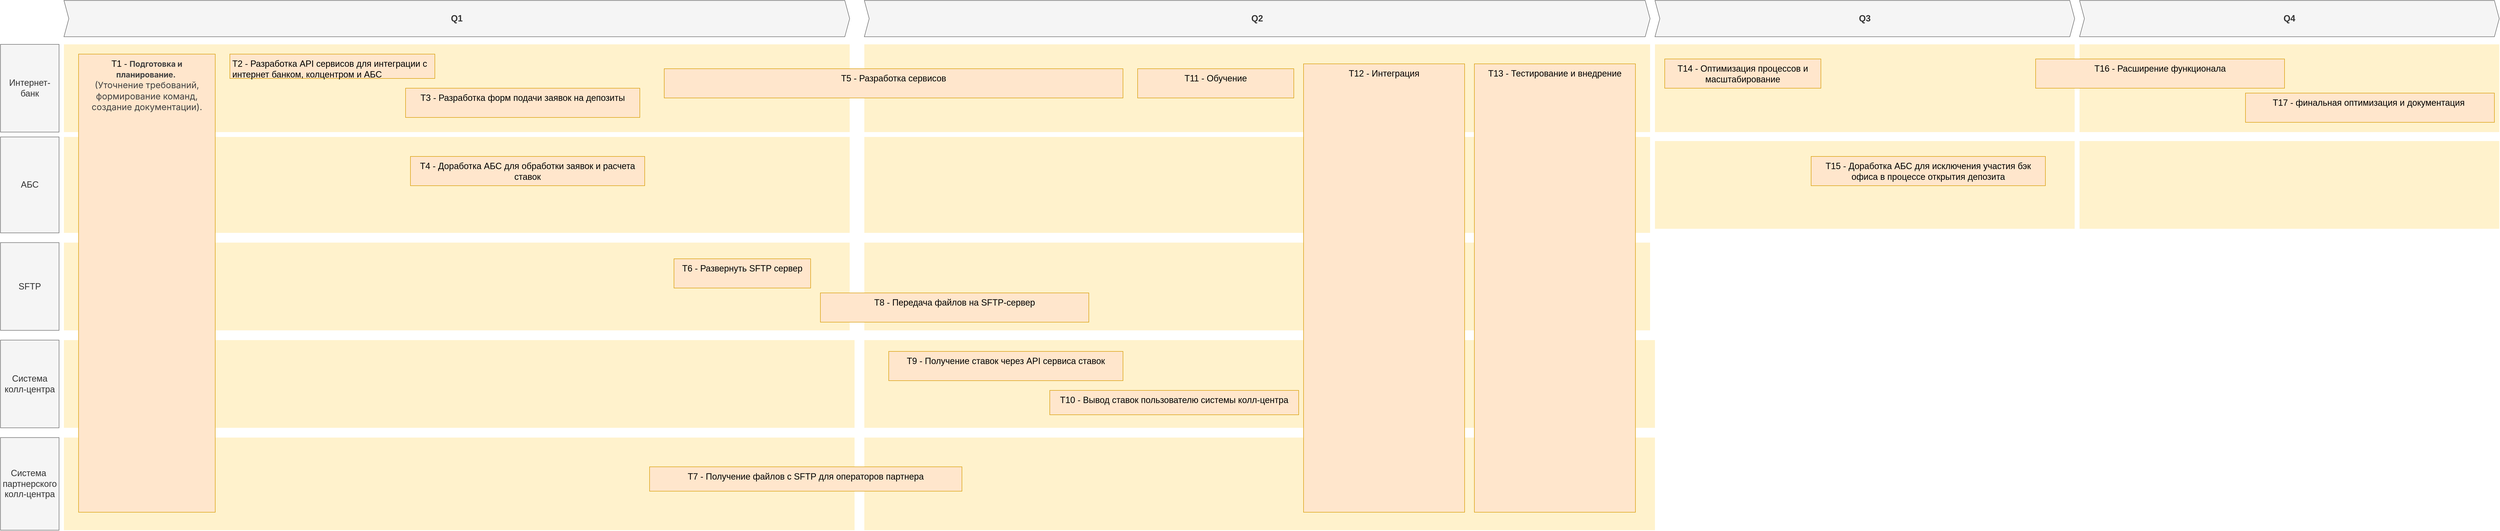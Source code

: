 <mxfile version="26.0.3">
  <diagram id="1zcTAVt1k4KSup7FvAfL" name="Roadmap">
    <mxGraphModel dx="7180" dy="5195" grid="1" gridSize="10" guides="1" tooltips="1" connect="1" arrows="1" fold="1" page="1" pageScale="1" pageWidth="3300" pageHeight="2339" math="0" shadow="0">
      <root>
        <mxCell id="3D7FDG2aXA9G618_Kong-0" />
        <mxCell id="3D7FDG2aXA9G618_Kong-1" parent="3D7FDG2aXA9G618_Kong-0" />
        <mxCell id="wGroBH12Sy7-OgBsN0fJ-2" value="" style="shape=rect;fillColor=#fff2cc;strokeColor=none;fontSize=24;html=1;whiteSpace=wrap;align=left;verticalAlign=top;spacing=5;rounded=0;" parent="3D7FDG2aXA9G618_Kong-1" vertex="1">
          <mxGeometry x="-2500" y="-930" width="1610" height="180" as="geometry" />
        </mxCell>
        <mxCell id="wGroBH12Sy7-OgBsN0fJ-8" value="Интернет-банк" style="rounded=0;whiteSpace=wrap;html=1;fillColor=#f5f5f5;fontColor=#333333;strokeColor=#666666;fontSize=18;" parent="3D7FDG2aXA9G618_Kong-1" vertex="1">
          <mxGeometry x="-2630" y="-930" width="120" height="180" as="geometry" />
        </mxCell>
        <mxCell id="wGroBH12Sy7-OgBsN0fJ-9" value="Q1" style="shape=step;perimeter=stepPerimeter;whiteSpace=wrap;html=1;fixedSize=1;size=10;fillColor=#f5f5f5;strokeColor=#666666;fontSize=18;fontStyle=1;align=center;rounded=0;fontColor=#333333;" parent="3D7FDG2aXA9G618_Kong-1" vertex="1">
          <mxGeometry x="-2500" y="-1020" width="1610" height="74.4" as="geometry" />
        </mxCell>
        <mxCell id="wGroBH12Sy7-OgBsN0fJ-11" value="T3 - Разработка форм подачи заявок на депозиты" style="shape=rect;fillColor=#ffe6cc;strokeColor=#d79b00;fontSize=18;html=1;whiteSpace=wrap;align=center;verticalAlign=top;spacing=5;rounded=0;" parent="3D7FDG2aXA9G618_Kong-1" vertex="1">
          <mxGeometry x="-1800" y="-840" width="480" height="60" as="geometry" />
        </mxCell>
        <mxCell id="RmfKHbBU0qF9HgmxF-cR-0" value="" style="shape=rect;fillColor=#fff2cc;strokeColor=none;fontSize=24;html=1;whiteSpace=wrap;align=left;verticalAlign=top;spacing=5;rounded=0;" vertex="1" parent="3D7FDG2aXA9G618_Kong-1">
          <mxGeometry x="-2500" y="-123.2" width="1620" height="190" as="geometry" />
        </mxCell>
        <mxCell id="RmfKHbBU0qF9HgmxF-cR-1" value="" style="shape=rect;fillColor=#fff2cc;strokeColor=none;fontSize=24;html=1;whiteSpace=wrap;align=left;verticalAlign=top;spacing=5;rounded=0;" vertex="1" parent="3D7FDG2aXA9G618_Kong-1">
          <mxGeometry x="-2500" y="-323.2" width="1620" height="180" as="geometry" />
        </mxCell>
        <mxCell id="RmfKHbBU0qF9HgmxF-cR-2" value="" style="shape=rect;fillColor=#fff2cc;strokeColor=none;fontSize=24;html=1;whiteSpace=wrap;align=left;verticalAlign=top;spacing=5;rounded=0;" vertex="1" parent="3D7FDG2aXA9G618_Kong-1">
          <mxGeometry x="-2500" y="-523.2" width="1610" height="180" as="geometry" />
        </mxCell>
        <mxCell id="RmfKHbBU0qF9HgmxF-cR-3" value="" style="shape=rect;fillColor=#fff2cc;strokeColor=none;fontSize=24;html=1;whiteSpace=wrap;align=left;verticalAlign=top;spacing=5;rounded=0;" vertex="1" parent="3D7FDG2aXA9G618_Kong-1">
          <mxGeometry x="-2500" y="-740" width="1610" height="196.8" as="geometry" />
        </mxCell>
        <mxCell id="RmfKHbBU0qF9HgmxF-cR-6" value="АБС" style="rounded=0;whiteSpace=wrap;html=1;fillColor=#f5f5f5;fontColor=#333333;strokeColor=#666666;fontSize=18;" vertex="1" parent="3D7FDG2aXA9G618_Kong-1">
          <mxGeometry x="-2630" y="-740" width="120" height="196.8" as="geometry" />
        </mxCell>
        <mxCell id="RmfKHbBU0qF9HgmxF-cR-7" value="SFTP" style="rounded=0;whiteSpace=wrap;html=1;fillColor=#f5f5f5;fontColor=#333333;strokeColor=#666666;fontSize=18;" vertex="1" parent="3D7FDG2aXA9G618_Kong-1">
          <mxGeometry x="-2630" y="-523.2" width="120" height="180" as="geometry" />
        </mxCell>
        <mxCell id="RmfKHbBU0qF9HgmxF-cR-11" value="Система колл-центра" style="rounded=0;whiteSpace=wrap;html=1;fillColor=#f5f5f5;fontColor=#333333;strokeColor=#666666;fontSize=18;" vertex="1" parent="3D7FDG2aXA9G618_Kong-1">
          <mxGeometry x="-2630" y="-323.2" width="120" height="180" as="geometry" />
        </mxCell>
        <mxCell id="RmfKHbBU0qF9HgmxF-cR-12" value="Система&amp;nbsp; партнерского колл-центра" style="rounded=0;whiteSpace=wrap;html=1;fillColor=#f5f5f5;fontColor=#333333;strokeColor=#666666;fontSize=18;" vertex="1" parent="3D7FDG2aXA9G618_Kong-1">
          <mxGeometry x="-2630" y="-123.2" width="120" height="190" as="geometry" />
        </mxCell>
        <mxCell id="YbMKlgM3L1X7xlgsOY97-0" value="" style="shape=rect;fillColor=#fff2cc;strokeColor=none;fontSize=24;html=1;whiteSpace=wrap;align=left;verticalAlign=top;spacing=5;rounded=0;" vertex="1" parent="3D7FDG2aXA9G618_Kong-1">
          <mxGeometry x="-860" y="-930" width="1610" height="180" as="geometry" />
        </mxCell>
        <mxCell id="YbMKlgM3L1X7xlgsOY97-4" value="Q2" style="shape=step;perimeter=stepPerimeter;whiteSpace=wrap;html=1;fixedSize=1;size=10;fillColor=#f5f5f5;strokeColor=#666666;fontSize=18;fontStyle=1;align=center;rounded=0;fontColor=#333333;" vertex="1" parent="3D7FDG2aXA9G618_Kong-1">
          <mxGeometry x="-860" y="-1020" width="1610" height="74.4" as="geometry" />
        </mxCell>
        <mxCell id="YbMKlgM3L1X7xlgsOY97-7" value="" style="shape=rect;fillColor=#fff2cc;strokeColor=none;fontSize=24;html=1;whiteSpace=wrap;align=left;verticalAlign=top;spacing=5;rounded=0;" vertex="1" parent="3D7FDG2aXA9G618_Kong-1">
          <mxGeometry x="-860" y="-123.2" width="1620" height="190" as="geometry" />
        </mxCell>
        <mxCell id="YbMKlgM3L1X7xlgsOY97-8" value="" style="shape=rect;fillColor=#fff2cc;strokeColor=none;fontSize=24;html=1;whiteSpace=wrap;align=left;verticalAlign=top;spacing=5;rounded=0;" vertex="1" parent="3D7FDG2aXA9G618_Kong-1">
          <mxGeometry x="-860" y="-323.2" width="1620" height="180" as="geometry" />
        </mxCell>
        <mxCell id="YbMKlgM3L1X7xlgsOY97-9" value="" style="shape=rect;fillColor=#fff2cc;strokeColor=none;fontSize=24;html=1;whiteSpace=wrap;align=left;verticalAlign=top;spacing=5;rounded=0;" vertex="1" parent="3D7FDG2aXA9G618_Kong-1">
          <mxGeometry x="-860" y="-523.2" width="1610" height="180" as="geometry" />
        </mxCell>
        <mxCell id="YbMKlgM3L1X7xlgsOY97-10" value="" style="shape=rect;fillColor=#fff2cc;strokeColor=none;fontSize=24;html=1;whiteSpace=wrap;align=left;verticalAlign=top;spacing=5;rounded=0;" vertex="1" parent="3D7FDG2aXA9G618_Kong-1">
          <mxGeometry x="-860" y="-740" width="1610" height="196.8" as="geometry" />
        </mxCell>
        <mxCell id="YbMKlgM3L1X7xlgsOY97-12" value="T8 - Передача файлов на SFTP-сервер" style="shape=rect;fillColor=#ffe6cc;strokeColor=#d79b00;fontSize=18;html=1;whiteSpace=wrap;align=center;verticalAlign=top;spacing=5;rounded=0;" vertex="1" parent="3D7FDG2aXA9G618_Kong-1">
          <mxGeometry x="-950" y="-420.0" width="550" height="60" as="geometry" />
        </mxCell>
        <mxCell id="YbMKlgM3L1X7xlgsOY97-13" value="T10 - Вывод ставок пользователю системы колл-центра" style="shape=rect;fillColor=#ffe6cc;strokeColor=#d79b00;fontSize=18;html=1;whiteSpace=wrap;align=center;verticalAlign=top;spacing=5;rounded=0;" vertex="1" parent="3D7FDG2aXA9G618_Kong-1">
          <mxGeometry x="-480" y="-220" width="510" height="50" as="geometry" />
        </mxCell>
        <mxCell id="YbMKlgM3L1X7xlgsOY97-14" value="T9 - Получение ставок через API сервиса ставок" style="shape=rect;fillColor=#ffe6cc;strokeColor=#d79b00;fontSize=18;html=1;whiteSpace=wrap;align=center;verticalAlign=top;spacing=5;rounded=0;" vertex="1" parent="3D7FDG2aXA9G618_Kong-1">
          <mxGeometry x="-810" y="-300" width="480" height="60" as="geometry" />
        </mxCell>
        <mxCell id="YbMKlgM3L1X7xlgsOY97-15" value="T7 - Получение файлов с SFTP для операторов партнера" style="shape=rect;fillColor=#ffe6cc;strokeColor=#d79b00;fontSize=18;html=1;whiteSpace=wrap;align=center;verticalAlign=top;spacing=5;rounded=0;" vertex="1" parent="3D7FDG2aXA9G618_Kong-1">
          <mxGeometry x="-1300" y="-63.2" width="640" height="50" as="geometry" />
        </mxCell>
        <mxCell id="YbMKlgM3L1X7xlgsOY97-16" value="T6 - Развернуть SFTP сервер" style="shape=rect;fillColor=#ffe6cc;strokeColor=#d79b00;fontSize=18;html=1;whiteSpace=wrap;align=center;verticalAlign=top;spacing=5;rounded=0;" vertex="1" parent="3D7FDG2aXA9G618_Kong-1">
          <mxGeometry x="-1250" y="-490" width="280" height="60" as="geometry" />
        </mxCell>
        <mxCell id="wGroBH12Sy7-OgBsN0fJ-15" value="T1 -&lt;font&gt;&amp;nbsp;&lt;strong style=&quot;font-size: 16.002px; color: light-dark(rgb(64, 64, 64), rgb(182, 182, 182)); font-family: Inter, system-ui, -apple-system, BlinkMacSystemFont, &amp;quot;Segoe UI&amp;quot;, Roboto, &amp;quot;Noto Sans&amp;quot;, Ubuntu, Cantarell, &amp;quot;Helvetica Neue&amp;quot;, Oxygen, &amp;quot;Open Sans&amp;quot;, sans-serif; text-align: start; background-color: transparent;&quot;&gt;Подготовка и планирование.&amp;nbsp;&lt;/strong&gt;&lt;br&gt;&lt;span style=&quot;color: rgb(64, 64, 64); font-family: Inter, system-ui, -apple-system, BlinkMacSystemFont, &amp;quot;Segoe UI&amp;quot;, Roboto, &amp;quot;Noto Sans&amp;quot;, Ubuntu, Cantarell, &amp;quot;Helvetica Neue&amp;quot;, Oxygen, &amp;quot;Open Sans&amp;quot;, sans-serif; text-align: start;&quot;&gt;(Уточнение требований, формирование команд, создание документации).&lt;/span&gt;&lt;/font&gt;" style="shape=rect;fillColor=#ffe6cc;strokeColor=#d79b00;fontSize=18;html=1;whiteSpace=wrap;align=center;verticalAlign=top;spacing=5;rounded=0;" parent="3D7FDG2aXA9G618_Kong-1" vertex="1">
          <mxGeometry x="-2470" y="-910" width="280" height="940" as="geometry" />
        </mxCell>
        <mxCell id="YbMKlgM3L1X7xlgsOY97-17" value="T2 - Разработка API сервисов для интеграции с интернет банком, колцентром и АБС" style="shape=rect;fillColor=#ffe6cc;strokeColor=#d79b00;fontSize=18;html=1;whiteSpace=wrap;align=left;verticalAlign=top;spacing=5;rounded=0;" vertex="1" parent="3D7FDG2aXA9G618_Kong-1">
          <mxGeometry x="-2160" y="-910" width="420" height="50" as="geometry" />
        </mxCell>
        <mxCell id="YbMKlgM3L1X7xlgsOY97-18" value="T4 - Доработка АБС для обработки заявок и расчета ставок" style="shape=rect;fillColor=#ffe6cc;strokeColor=#d79b00;fontSize=18;html=1;whiteSpace=wrap;align=center;verticalAlign=top;spacing=5;rounded=0;" vertex="1" parent="3D7FDG2aXA9G618_Kong-1">
          <mxGeometry x="-1790" y="-700" width="480" height="60" as="geometry" />
        </mxCell>
        <mxCell id="YbMKlgM3L1X7xlgsOY97-19" value="T5 - Разработка сервисов" style="shape=rect;fillColor=#ffe6cc;strokeColor=#d79b00;fontSize=18;html=1;whiteSpace=wrap;align=center;verticalAlign=top;spacing=5;rounded=0;" vertex="1" parent="3D7FDG2aXA9G618_Kong-1">
          <mxGeometry x="-1270" y="-880" width="940" height="60" as="geometry" />
        </mxCell>
        <mxCell id="YbMKlgM3L1X7xlgsOY97-20" value="T12 - Интеграция" style="shape=rect;fillColor=#ffe6cc;strokeColor=#d79b00;fontSize=18;html=1;whiteSpace=wrap;align=center;verticalAlign=top;spacing=5;rounded=0;" vertex="1" parent="3D7FDG2aXA9G618_Kong-1">
          <mxGeometry x="40" y="-890" width="330" height="920" as="geometry" />
        </mxCell>
        <mxCell id="YbMKlgM3L1X7xlgsOY97-21" value="T13 - Тестирование и внедрение" style="shape=rect;fillColor=#ffe6cc;strokeColor=#d79b00;fontSize=18;html=1;whiteSpace=wrap;align=center;verticalAlign=top;spacing=5;rounded=0;" vertex="1" parent="3D7FDG2aXA9G618_Kong-1">
          <mxGeometry x="390" y="-890" width="330" height="920" as="geometry" />
        </mxCell>
        <mxCell id="YbMKlgM3L1X7xlgsOY97-22" value="T11 - Обучение" style="shape=rect;fillColor=#ffe6cc;strokeColor=#d79b00;fontSize=18;html=1;whiteSpace=wrap;align=center;verticalAlign=top;spacing=5;rounded=0;" vertex="1" parent="3D7FDG2aXA9G618_Kong-1">
          <mxGeometry x="-300" y="-880" width="320" height="60" as="geometry" />
        </mxCell>
        <mxCell id="YbMKlgM3L1X7xlgsOY97-23" value="Q3" style="shape=step;perimeter=stepPerimeter;whiteSpace=wrap;html=1;fixedSize=1;size=10;fillColor=#f5f5f5;strokeColor=#666666;fontSize=18;fontStyle=1;align=center;rounded=0;fontColor=#333333;" vertex="1" parent="3D7FDG2aXA9G618_Kong-1">
          <mxGeometry x="760" y="-1020" width="860" height="74.4" as="geometry" />
        </mxCell>
        <mxCell id="YbMKlgM3L1X7xlgsOY97-24" value="Q4" style="shape=step;perimeter=stepPerimeter;whiteSpace=wrap;html=1;fixedSize=1;size=10;fillColor=#f5f5f5;strokeColor=#666666;fontSize=18;fontStyle=1;align=center;rounded=0;fontColor=#333333;" vertex="1" parent="3D7FDG2aXA9G618_Kong-1">
          <mxGeometry x="1630" y="-1020" width="860" height="74.4" as="geometry" />
        </mxCell>
        <mxCell id="YbMKlgM3L1X7xlgsOY97-25" value="" style="shape=rect;fillColor=#fff2cc;strokeColor=none;fontSize=24;html=1;whiteSpace=wrap;align=left;verticalAlign=top;spacing=5;rounded=0;" vertex="1" parent="3D7FDG2aXA9G618_Kong-1">
          <mxGeometry x="760" y="-930" width="860" height="180" as="geometry" />
        </mxCell>
        <mxCell id="YbMKlgM3L1X7xlgsOY97-26" value="" style="shape=rect;fillColor=#fff2cc;strokeColor=none;fontSize=24;html=1;whiteSpace=wrap;align=left;verticalAlign=top;spacing=5;rounded=0;" vertex="1" parent="3D7FDG2aXA9G618_Kong-1">
          <mxGeometry x="760" y="-731.6" width="860" height="180" as="geometry" />
        </mxCell>
        <mxCell id="YbMKlgM3L1X7xlgsOY97-28" value="" style="shape=rect;fillColor=#fff2cc;strokeColor=none;fontSize=24;html=1;whiteSpace=wrap;align=left;verticalAlign=top;spacing=5;rounded=0;" vertex="1" parent="3D7FDG2aXA9G618_Kong-1">
          <mxGeometry x="1630" y="-930" width="860" height="180" as="geometry" />
        </mxCell>
        <mxCell id="YbMKlgM3L1X7xlgsOY97-29" value="" style="shape=rect;fillColor=#fff2cc;strokeColor=none;fontSize=24;html=1;whiteSpace=wrap;align=left;verticalAlign=top;spacing=5;rounded=0;" vertex="1" parent="3D7FDG2aXA9G618_Kong-1">
          <mxGeometry x="1630" y="-731.6" width="860" height="180" as="geometry" />
        </mxCell>
        <mxCell id="YbMKlgM3L1X7xlgsOY97-31" value="T14 - Оптимизация процессов и масштабирование" style="shape=rect;fillColor=#ffe6cc;strokeColor=#d79b00;fontSize=18;html=1;whiteSpace=wrap;align=center;verticalAlign=top;spacing=5;rounded=0;" vertex="1" parent="3D7FDG2aXA9G618_Kong-1">
          <mxGeometry x="780" y="-900" width="320" height="60" as="geometry" />
        </mxCell>
        <mxCell id="YbMKlgM3L1X7xlgsOY97-32" value="T15 - Доработка АБС для исключения участия бэк офиса в процессе открытия депозита" style="shape=rect;fillColor=#ffe6cc;strokeColor=#d79b00;fontSize=18;html=1;whiteSpace=wrap;align=center;verticalAlign=top;spacing=5;rounded=0;" vertex="1" parent="3D7FDG2aXA9G618_Kong-1">
          <mxGeometry x="1080" y="-700" width="480" height="60" as="geometry" />
        </mxCell>
        <mxCell id="YbMKlgM3L1X7xlgsOY97-33" value="T16 - Расширение функционала" style="shape=rect;fillColor=#ffe6cc;strokeColor=#d79b00;fontSize=18;html=1;whiteSpace=wrap;align=center;verticalAlign=top;spacing=5;rounded=0;" vertex="1" parent="3D7FDG2aXA9G618_Kong-1">
          <mxGeometry x="1540" y="-900" width="510" height="60" as="geometry" />
        </mxCell>
        <mxCell id="YbMKlgM3L1X7xlgsOY97-34" value="T17 - финальная оптимизация и документация&amp;nbsp;&lt;span style=&quot;color: rgba(0, 0, 0, 0); font-family: monospace; font-size: 0px; text-align: start; text-wrap-mode: nowrap;&quot;&gt;%3CmxGraphModel%3E%3Croot%3E%3CmxCell%20id%3D%220%22%2F%3E%3CmxCell%20id%3D%221%22%20parent%3D%220%22%2F%3E%3CmxCell%20id%3D%222%22%20value%3D%22T16%20-%20%D0%A0%D0%B0%D1%81%D1%88%D0%B8%D1%80%D0%B5%D0%BD%D0%B8%D0%B5%20%D1%84%D1%83%D0%BD%D0%BA%D1%86%D0%B8%D0%BE%D0%BD%D0%B0%D0%BB%D0%B0%22%20style%3D%22shape%3Drect%3BfillColor%3D%23ffe6cc%3BstrokeColor%3D%23d79b00%3BfontSize%3D18%3Bhtml%3D1%3BwhiteSpace%3Dwrap%3Balign%3Dcenter%3BverticalAlign%3Dtop%3Bspacing%3D5%3Brounded%3D0%3B%22%20vertex%3D%221%22%20parent%3D%221%22%3E%3CmxGeometry%20x%3D%221540%22%20y%3D%22-900%22%20width%3D%22510%22%20height%3D%2260%22%20as%3D%22geometry%22%2F%3E%3C%2FmxCell%3E%3C%2Froot%3E%3C%2FmxGraphModel%3E&lt;/span&gt;" style="shape=rect;fillColor=#ffe6cc;strokeColor=#d79b00;fontSize=18;html=1;whiteSpace=wrap;align=center;verticalAlign=top;spacing=5;rounded=0;" vertex="1" parent="3D7FDG2aXA9G618_Kong-1">
          <mxGeometry x="1970" y="-830" width="510" height="60" as="geometry" />
        </mxCell>
      </root>
    </mxGraphModel>
  </diagram>
</mxfile>
